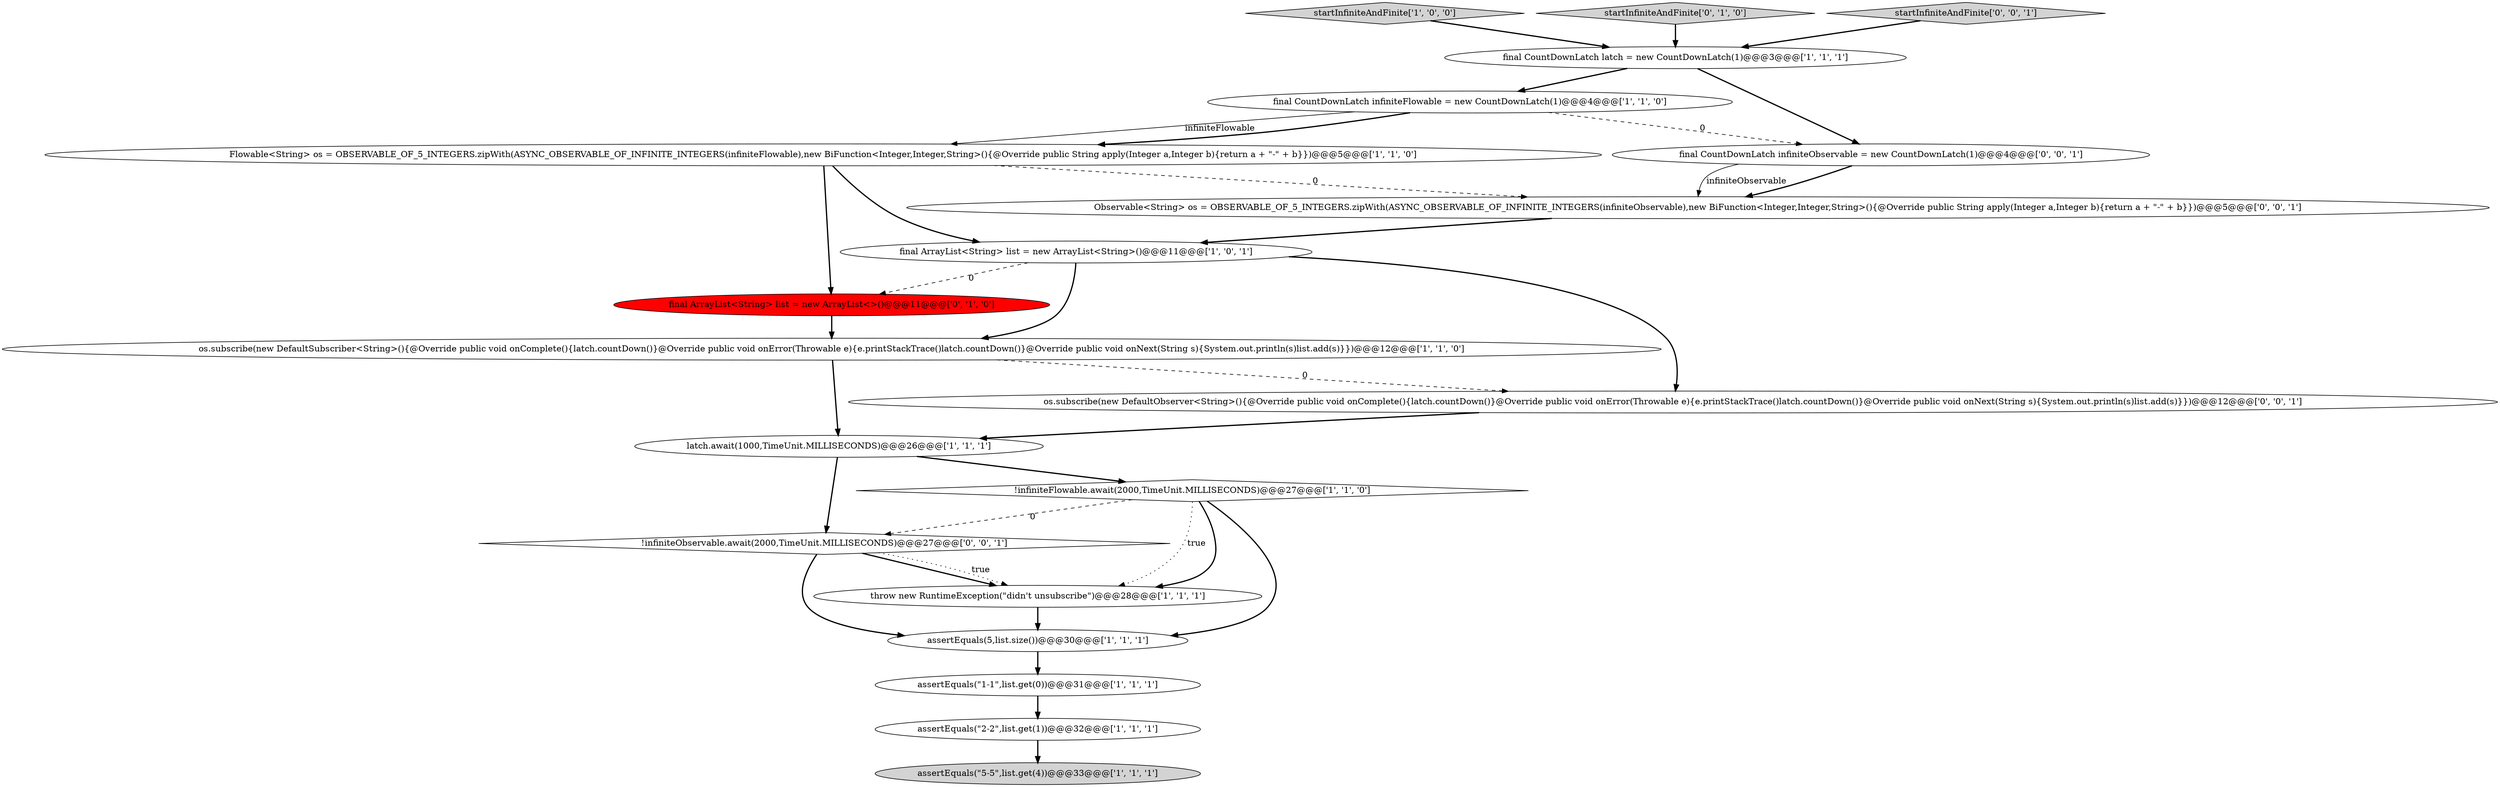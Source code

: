 digraph {
4 [style = filled, label = "throw new RuntimeException(\"didn't unsubscribe\")@@@28@@@['1', '1', '1']", fillcolor = white, shape = ellipse image = "AAA0AAABBB1BBB"];
1 [style = filled, label = "latch.await(1000,TimeUnit.MILLISECONDS)@@@26@@@['1', '1', '1']", fillcolor = white, shape = ellipse image = "AAA0AAABBB1BBB"];
6 [style = filled, label = "assertEquals(\"2-2\",list.get(1))@@@32@@@['1', '1', '1']", fillcolor = white, shape = ellipse image = "AAA0AAABBB1BBB"];
0 [style = filled, label = "assertEquals(5,list.size())@@@30@@@['1', '1', '1']", fillcolor = white, shape = ellipse image = "AAA0AAABBB1BBB"];
13 [style = filled, label = "final ArrayList<String> list = new ArrayList<>()@@@11@@@['0', '1', '0']", fillcolor = red, shape = ellipse image = "AAA1AAABBB2BBB"];
18 [style = filled, label = "!infiniteObservable.await(2000,TimeUnit.MILLISECONDS)@@@27@@@['0', '0', '1']", fillcolor = white, shape = diamond image = "AAA0AAABBB3BBB"];
10 [style = filled, label = "!infiniteFlowable.await(2000,TimeUnit.MILLISECONDS)@@@27@@@['1', '1', '0']", fillcolor = white, shape = diamond image = "AAA0AAABBB1BBB"];
9 [style = filled, label = "startInfiniteAndFinite['1', '0', '0']", fillcolor = lightgray, shape = diamond image = "AAA0AAABBB1BBB"];
11 [style = filled, label = "final ArrayList<String> list = new ArrayList<String>()@@@11@@@['1', '0', '1']", fillcolor = white, shape = ellipse image = "AAA0AAABBB1BBB"];
3 [style = filled, label = "final CountDownLatch latch = new CountDownLatch(1)@@@3@@@['1', '1', '1']", fillcolor = white, shape = ellipse image = "AAA0AAABBB1BBB"];
14 [style = filled, label = "startInfiniteAndFinite['0', '1', '0']", fillcolor = lightgray, shape = diamond image = "AAA0AAABBB2BBB"];
8 [style = filled, label = "os.subscribe(new DefaultSubscriber<String>(){@Override public void onComplete(){latch.countDown()}@Override public void onError(Throwable e){e.printStackTrace()latch.countDown()}@Override public void onNext(String s){System.out.println(s)list.add(s)}})@@@12@@@['1', '1', '0']", fillcolor = white, shape = ellipse image = "AAA0AAABBB1BBB"];
17 [style = filled, label = "Observable<String> os = OBSERVABLE_OF_5_INTEGERS.zipWith(ASYNC_OBSERVABLE_OF_INFINITE_INTEGERS(infiniteObservable),new BiFunction<Integer,Integer,String>(){@Override public String apply(Integer a,Integer b){return a + \"-\" + b}})@@@5@@@['0', '0', '1']", fillcolor = white, shape = ellipse image = "AAA0AAABBB3BBB"];
16 [style = filled, label = "os.subscribe(new DefaultObserver<String>(){@Override public void onComplete(){latch.countDown()}@Override public void onError(Throwable e){e.printStackTrace()latch.countDown()}@Override public void onNext(String s){System.out.println(s)list.add(s)}})@@@12@@@['0', '0', '1']", fillcolor = white, shape = ellipse image = "AAA0AAABBB3BBB"];
12 [style = filled, label = "assertEquals(\"1-1\",list.get(0))@@@31@@@['1', '1', '1']", fillcolor = white, shape = ellipse image = "AAA0AAABBB1BBB"];
5 [style = filled, label = "assertEquals(\"5-5\",list.get(4))@@@33@@@['1', '1', '1']", fillcolor = lightgray, shape = ellipse image = "AAA0AAABBB1BBB"];
15 [style = filled, label = "final CountDownLatch infiniteObservable = new CountDownLatch(1)@@@4@@@['0', '0', '1']", fillcolor = white, shape = ellipse image = "AAA0AAABBB3BBB"];
19 [style = filled, label = "startInfiniteAndFinite['0', '0', '1']", fillcolor = lightgray, shape = diamond image = "AAA0AAABBB3BBB"];
2 [style = filled, label = "final CountDownLatch infiniteFlowable = new CountDownLatch(1)@@@4@@@['1', '1', '0']", fillcolor = white, shape = ellipse image = "AAA0AAABBB1BBB"];
7 [style = filled, label = "Flowable<String> os = OBSERVABLE_OF_5_INTEGERS.zipWith(ASYNC_OBSERVABLE_OF_INFINITE_INTEGERS(infiniteFlowable),new BiFunction<Integer,Integer,String>(){@Override public String apply(Integer a,Integer b){return a + \"-\" + b}})@@@5@@@['1', '1', '0']", fillcolor = white, shape = ellipse image = "AAA0AAABBB1BBB"];
7->13 [style = bold, label=""];
14->3 [style = bold, label=""];
11->16 [style = bold, label=""];
2->7 [style = solid, label="infiniteFlowable"];
8->16 [style = dashed, label="0"];
7->11 [style = bold, label=""];
7->17 [style = dashed, label="0"];
0->12 [style = bold, label=""];
1->18 [style = bold, label=""];
3->15 [style = bold, label=""];
12->6 [style = bold, label=""];
4->0 [style = bold, label=""];
2->15 [style = dashed, label="0"];
8->1 [style = bold, label=""];
6->5 [style = bold, label=""];
15->17 [style = bold, label=""];
11->13 [style = dashed, label="0"];
18->4 [style = bold, label=""];
3->2 [style = bold, label=""];
15->17 [style = solid, label="infiniteObservable"];
16->1 [style = bold, label=""];
10->0 [style = bold, label=""];
10->4 [style = bold, label=""];
9->3 [style = bold, label=""];
11->8 [style = bold, label=""];
18->4 [style = dotted, label="true"];
2->7 [style = bold, label=""];
10->4 [style = dotted, label="true"];
13->8 [style = bold, label=""];
1->10 [style = bold, label=""];
19->3 [style = bold, label=""];
18->0 [style = bold, label=""];
10->18 [style = dashed, label="0"];
17->11 [style = bold, label=""];
}
